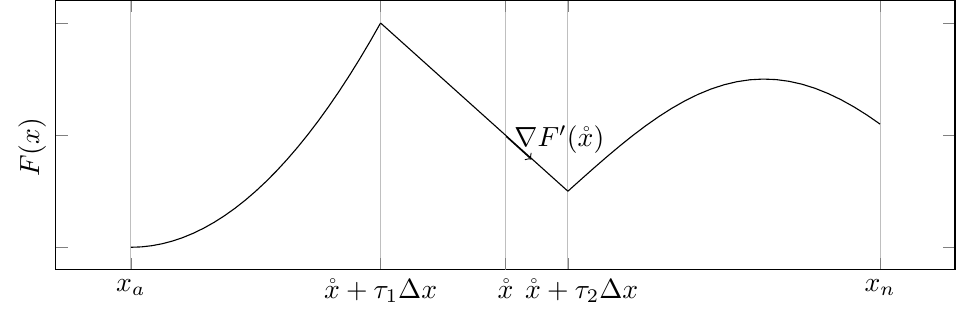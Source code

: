 \documentclass{standalone}
\IfStandalone{
	\usepackage{pgfplots,pgfplotstable}
	\usetikzlibrary{external}
	\newcommand{\fromRoot}[1]{../#1}
}{%
}\begin{document}

\tikzsetnextfilename{multiple_kinks_adjoint}
\begin{tikzpicture}
\draw[->] (5.71,1.7)-- (6.04,1.4);
\draw (5.7,1.35) node[anchor=south west] {$\nabla F'(\mathring x)$};
\begin{axis}[
	width=13cm,
	height=5cm,
	xmajorgrids,
	xtick={0,2,3.5,6},
	xticklabels={$ x_a$,$\mathring x+\tau_1\Delta x$,$\quad\mathring x+\tau_2\Delta x$,$x_n$},
	yticklabel=\empty,
	ylabel={$F(x)$},
	every axis y label/.style={
	  rotate=90,
	  at={(ticklabel* cs:0.6)},
	  anchor=south east,
	},
	extra x ticks={3},
	extra x tick labels={$\mathring x$}
]
	\addplot [mark=none,draw=black,thin, domain=0:2] {0.5*x^2};
	\addplot [mark=none,draw=black,thin, domain=2:3.5] {-x+4)};
	\addplot [mark=none,draw=black,thin, domain=3.5:6] {sin(deg(x-3.5))+0.5};
\end{axis}

\end{tikzpicture}

 
\end{document}
